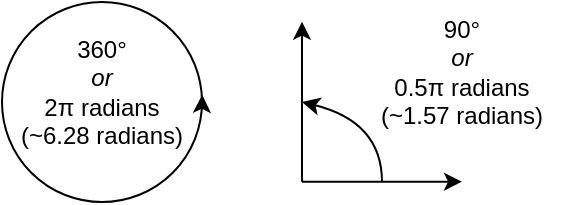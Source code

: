 <mxfile version="26.2.2">
  <diagram name="Page-1" id="5hKA_KPMvQSoJ9bQR1Yu">
    <mxGraphModel dx="535" dy="287" grid="1" gridSize="10" guides="1" tooltips="1" connect="1" arrows="1" fold="1" page="1" pageScale="1" pageWidth="850" pageHeight="1100" math="0" shadow="0">
      <root>
        <mxCell id="0" />
        <mxCell id="1" parent="0" />
        <mxCell id="qiI-htGY2wbjIKSwcGT3-1" value="" style="ellipse;whiteSpace=wrap;html=1;aspect=fixed;" vertex="1" parent="1">
          <mxGeometry x="40" y="40" width="100" height="100" as="geometry" />
        </mxCell>
        <mxCell id="qiI-htGY2wbjIKSwcGT3-4" value="" style="endArrow=classic;html=1;rounded=0;entryX=0.989;entryY=0.41;entryDx=0;entryDy=0;entryPerimeter=0;" edge="1" parent="1">
          <mxGeometry width="50" height="50" relative="1" as="geometry">
            <mxPoint x="140" y="93.6" as="sourcePoint" />
            <mxPoint x="140.12" y="86.4" as="targetPoint" />
          </mxGeometry>
        </mxCell>
        <mxCell id="qiI-htGY2wbjIKSwcGT3-6" value="360°&lt;div&gt;&lt;i&gt;or&lt;/i&gt;&lt;/div&gt;&lt;div&gt;2π radians&lt;/div&gt;&lt;div&gt;(~6.28 radians)&lt;/div&gt;" style="text;html=1;align=center;verticalAlign=middle;whiteSpace=wrap;rounded=0;" vertex="1" parent="1">
          <mxGeometry x="40" y="70" width="100" height="30" as="geometry" />
        </mxCell>
        <mxCell id="qiI-htGY2wbjIKSwcGT3-9" value="" style="group" vertex="1" connectable="0" parent="1">
          <mxGeometry x="190" y="49.83" width="80" height="80.0" as="geometry" />
        </mxCell>
        <mxCell id="qiI-htGY2wbjIKSwcGT3-7" value="" style="endArrow=classic;html=1;rounded=0;" edge="1" parent="qiI-htGY2wbjIKSwcGT3-9">
          <mxGeometry width="50" height="50" relative="1" as="geometry">
            <mxPoint y="80.0" as="sourcePoint" />
            <mxPoint x="80" y="80.0" as="targetPoint" />
          </mxGeometry>
        </mxCell>
        <mxCell id="qiI-htGY2wbjIKSwcGT3-8" value="" style="endArrow=classic;html=1;rounded=0;" edge="1" parent="qiI-htGY2wbjIKSwcGT3-9">
          <mxGeometry width="50" height="50" relative="1" as="geometry">
            <mxPoint y="80.0" as="sourcePoint" />
            <mxPoint as="targetPoint" />
          </mxGeometry>
        </mxCell>
        <mxCell id="qiI-htGY2wbjIKSwcGT3-10" value="" style="curved=1;endArrow=classic;html=1;rounded=0;" edge="1" parent="1">
          <mxGeometry width="50" height="50" relative="1" as="geometry">
            <mxPoint x="230" y="130" as="sourcePoint" />
            <mxPoint x="190" y="90" as="targetPoint" />
            <Array as="points">
              <mxPoint x="230" y="100" />
            </Array>
          </mxGeometry>
        </mxCell>
        <mxCell id="qiI-htGY2wbjIKSwcGT3-11" value="90°&lt;div&gt;&lt;i&gt;or&lt;/i&gt;&lt;/div&gt;&lt;div&gt;0.5π radians&lt;/div&gt;&lt;div&gt;(~1.57 radians)&lt;/div&gt;" style="text;html=1;align=center;verticalAlign=middle;whiteSpace=wrap;rounded=0;" vertex="1" parent="1">
          <mxGeometry x="220" y="60" width="100" height="30" as="geometry" />
        </mxCell>
      </root>
    </mxGraphModel>
  </diagram>
</mxfile>
